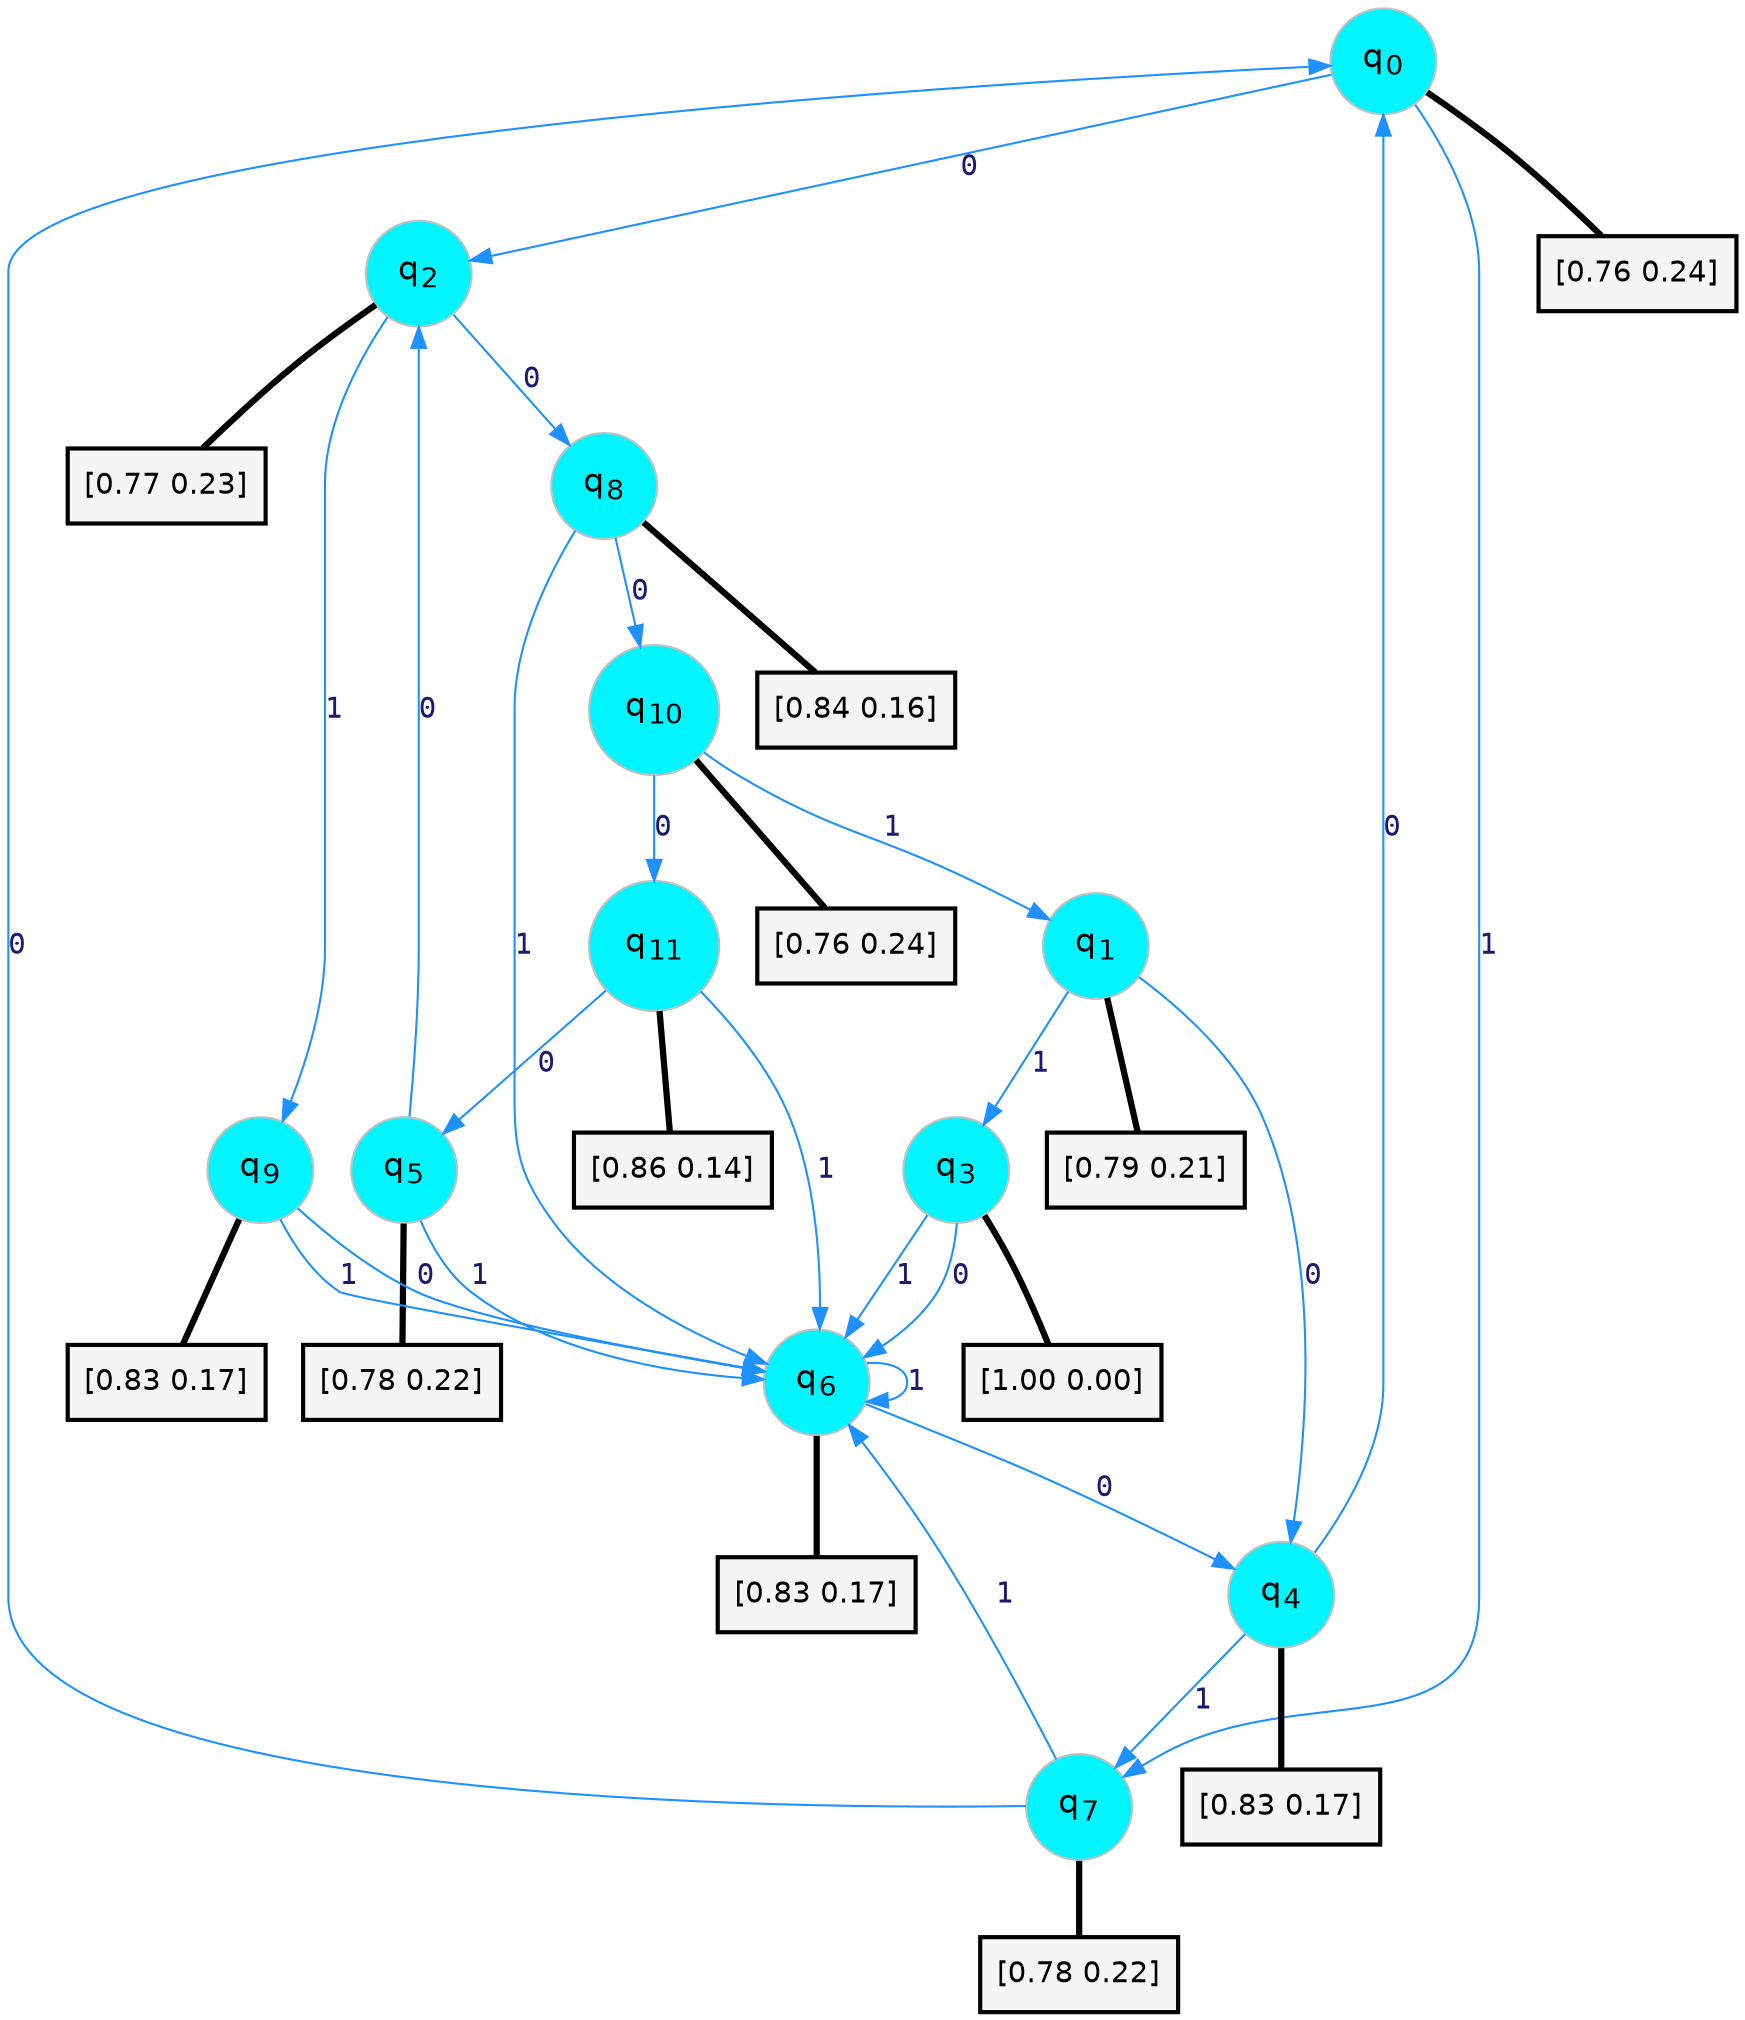 digraph G {
graph [
bgcolor=transparent, dpi=300, rankdir=TD, size="40,25"];
node [
color=gray, fillcolor=turquoise1, fontcolor=black, fontname=Helvetica, fontsize=16, fontweight=bold, shape=circle, style=filled];
edge [
arrowsize=1, color=dodgerblue1, fontcolor=midnightblue, fontname=courier, fontweight=bold, penwidth=1, style=solid, weight=20];
0[label=<q<SUB>0</SUB>>];
1[label=<q<SUB>1</SUB>>];
2[label=<q<SUB>2</SUB>>];
3[label=<q<SUB>3</SUB>>];
4[label=<q<SUB>4</SUB>>];
5[label=<q<SUB>5</SUB>>];
6[label=<q<SUB>6</SUB>>];
7[label=<q<SUB>7</SUB>>];
8[label=<q<SUB>8</SUB>>];
9[label=<q<SUB>9</SUB>>];
10[label=<q<SUB>10</SUB>>];
11[label=<q<SUB>11</SUB>>];
12[label="[0.76 0.24]", shape=box,fontcolor=black, fontname=Helvetica, fontsize=14, penwidth=2, fillcolor=whitesmoke,color=black];
13[label="[0.79 0.21]", shape=box,fontcolor=black, fontname=Helvetica, fontsize=14, penwidth=2, fillcolor=whitesmoke,color=black];
14[label="[0.77 0.23]", shape=box,fontcolor=black, fontname=Helvetica, fontsize=14, penwidth=2, fillcolor=whitesmoke,color=black];
15[label="[1.00 0.00]", shape=box,fontcolor=black, fontname=Helvetica, fontsize=14, penwidth=2, fillcolor=whitesmoke,color=black];
16[label="[0.83 0.17]", shape=box,fontcolor=black, fontname=Helvetica, fontsize=14, penwidth=2, fillcolor=whitesmoke,color=black];
17[label="[0.78 0.22]", shape=box,fontcolor=black, fontname=Helvetica, fontsize=14, penwidth=2, fillcolor=whitesmoke,color=black];
18[label="[0.83 0.17]", shape=box,fontcolor=black, fontname=Helvetica, fontsize=14, penwidth=2, fillcolor=whitesmoke,color=black];
19[label="[0.78 0.22]", shape=box,fontcolor=black, fontname=Helvetica, fontsize=14, penwidth=2, fillcolor=whitesmoke,color=black];
20[label="[0.84 0.16]", shape=box,fontcolor=black, fontname=Helvetica, fontsize=14, penwidth=2, fillcolor=whitesmoke,color=black];
21[label="[0.83 0.17]", shape=box,fontcolor=black, fontname=Helvetica, fontsize=14, penwidth=2, fillcolor=whitesmoke,color=black];
22[label="[0.76 0.24]", shape=box,fontcolor=black, fontname=Helvetica, fontsize=14, penwidth=2, fillcolor=whitesmoke,color=black];
23[label="[0.86 0.14]", shape=box,fontcolor=black, fontname=Helvetica, fontsize=14, penwidth=2, fillcolor=whitesmoke,color=black];
0->2 [label=0];
0->7 [label=1];
0->12 [arrowhead=none, penwidth=3,color=black];
1->4 [label=0];
1->3 [label=1];
1->13 [arrowhead=none, penwidth=3,color=black];
2->8 [label=0];
2->9 [label=1];
2->14 [arrowhead=none, penwidth=3,color=black];
3->6 [label=0];
3->6 [label=1];
3->15 [arrowhead=none, penwidth=3,color=black];
4->0 [label=0];
4->7 [label=1];
4->16 [arrowhead=none, penwidth=3,color=black];
5->2 [label=0];
5->6 [label=1];
5->17 [arrowhead=none, penwidth=3,color=black];
6->4 [label=0];
6->6 [label=1];
6->18 [arrowhead=none, penwidth=3,color=black];
7->0 [label=0];
7->6 [label=1];
7->19 [arrowhead=none, penwidth=3,color=black];
8->10 [label=0];
8->6 [label=1];
8->20 [arrowhead=none, penwidth=3,color=black];
9->6 [label=0];
9->6 [label=1];
9->21 [arrowhead=none, penwidth=3,color=black];
10->11 [label=0];
10->1 [label=1];
10->22 [arrowhead=none, penwidth=3,color=black];
11->5 [label=0];
11->6 [label=1];
11->23 [arrowhead=none, penwidth=3,color=black];
}
